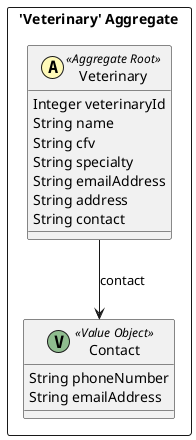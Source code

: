 @startuml Veterinary_Aggregate

skinparam componentStyle uml2

package "'Veterinary' Aggregate" <<Rectangle>> {
	class Veterinary <<(A,#fffab8) Aggregate Root>> {
		Integer veterinaryId
		String name
		String cfv
		String specialty
		String emailAddress
		String address
		String contact
	}
    
    class Contact <<(V,DarkSeaGreen) Value Object>> {
		String phoneNumber
		String emailAddress
	}
}

Veterinary --> Contact : contact
@enduml